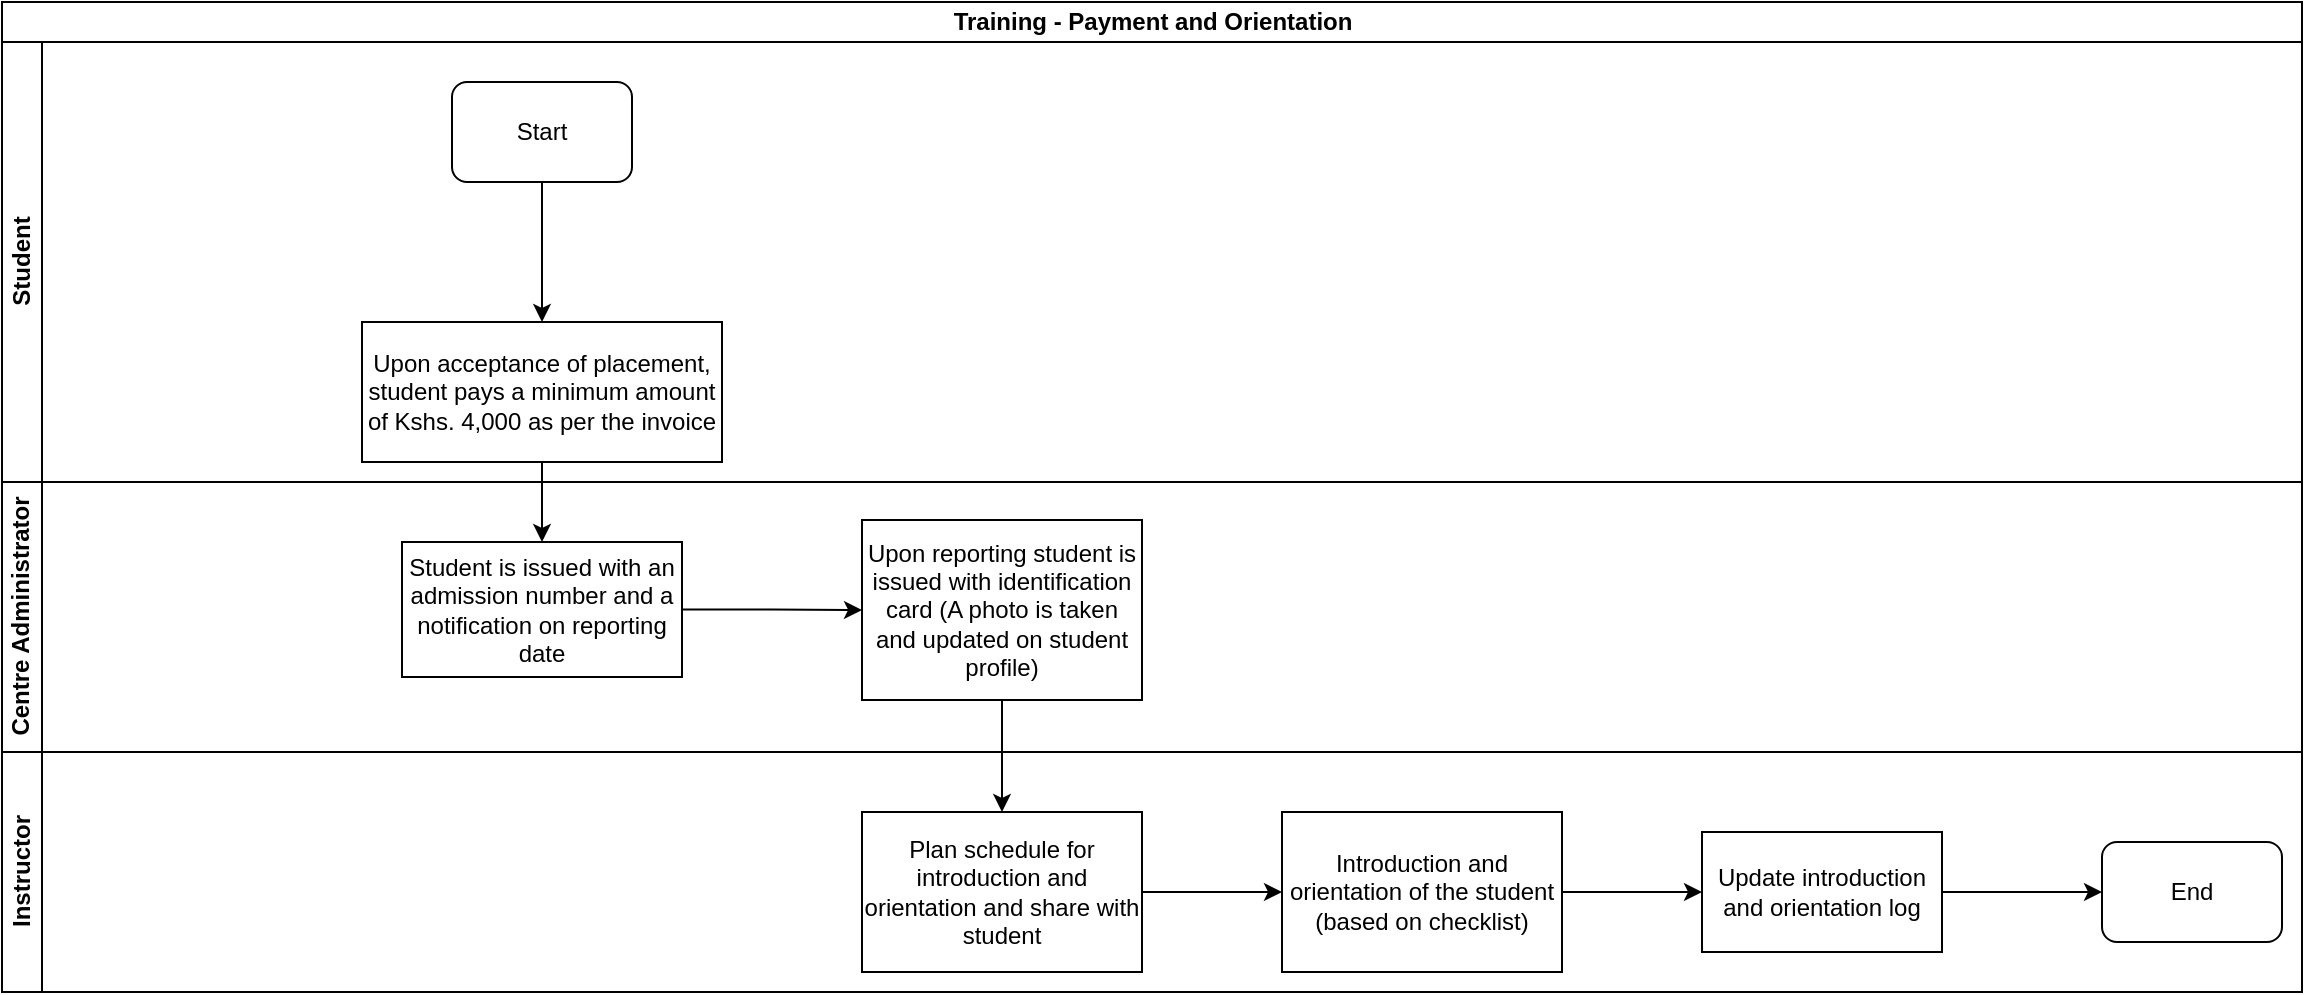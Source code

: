 <mxfile version="13.10.5" type="github">
  <diagram id="Pqlc716QHQSJm35RJsEu" name="Page-1">
    <mxGraphModel dx="1038" dy="547" grid="1" gridSize="10" guides="1" tooltips="1" connect="1" arrows="1" fold="1" page="1" pageScale="1" pageWidth="1169" pageHeight="827" math="0" shadow="0">
      <root>
        <mxCell id="0" />
        <mxCell id="1" parent="0" />
        <mxCell id="e2lktKPJc9hpXsIobjqQ-1" value="Training - Payment and Orientation" style="swimlane;html=1;childLayout=stackLayout;resizeParent=1;resizeParentMax=0;horizontal=1;startSize=20;horizontalStack=0;" vertex="1" parent="1">
          <mxGeometry x="10" y="10" width="1150" height="495" as="geometry" />
        </mxCell>
        <mxCell id="e2lktKPJc9hpXsIobjqQ-2" value="Student" style="swimlane;html=1;startSize=20;horizontal=0;" vertex="1" parent="e2lktKPJc9hpXsIobjqQ-1">
          <mxGeometry y="20" width="1150" height="220" as="geometry" />
        </mxCell>
        <mxCell id="e2lktKPJc9hpXsIobjqQ-5" value="Start" style="rounded=1;whiteSpace=wrap;html=1;" vertex="1" parent="e2lktKPJc9hpXsIobjqQ-2">
          <mxGeometry x="225" y="20" width="90" height="50" as="geometry" />
        </mxCell>
        <mxCell id="e2lktKPJc9hpXsIobjqQ-8" value="Upon acceptance of placement, student pays a minimum amount of Kshs. 4,000 as per the invoice" style="rounded=0;whiteSpace=wrap;html=1;" vertex="1" parent="e2lktKPJc9hpXsIobjqQ-2">
          <mxGeometry x="180" y="140" width="180" height="70" as="geometry" />
        </mxCell>
        <mxCell id="e2lktKPJc9hpXsIobjqQ-7" value="" style="edgeStyle=orthogonalEdgeStyle;rounded=0;orthogonalLoop=1;jettySize=auto;html=1;entryX=0.5;entryY=0;entryDx=0;entryDy=0;" edge="1" parent="e2lktKPJc9hpXsIobjqQ-2" source="e2lktKPJc9hpXsIobjqQ-5" target="e2lktKPJc9hpXsIobjqQ-8">
          <mxGeometry relative="1" as="geometry">
            <mxPoint x="270" y="150" as="targetPoint" />
          </mxGeometry>
        </mxCell>
        <mxCell id="e2lktKPJc9hpXsIobjqQ-3" value="Centre Administrator" style="swimlane;html=1;startSize=20;horizontal=0;" vertex="1" parent="e2lktKPJc9hpXsIobjqQ-1">
          <mxGeometry y="240" width="1150" height="135" as="geometry" />
        </mxCell>
        <mxCell id="e2lktKPJc9hpXsIobjqQ-9" value="Student is issued with an admission number and a notification on reporting date" style="whiteSpace=wrap;html=1;rounded=0;" vertex="1" parent="e2lktKPJc9hpXsIobjqQ-3">
          <mxGeometry x="200" y="30" width="140" height="67.5" as="geometry" />
        </mxCell>
        <mxCell id="e2lktKPJc9hpXsIobjqQ-4" value="Instructor" style="swimlane;html=1;startSize=20;horizontal=0;" vertex="1" parent="e2lktKPJc9hpXsIobjqQ-1">
          <mxGeometry y="375" width="1150" height="120" as="geometry" />
        </mxCell>
        <mxCell id="e2lktKPJc9hpXsIobjqQ-13" value="Plan schedule for introduction and orientation and share with student" style="whiteSpace=wrap;html=1;rounded=0;" vertex="1" parent="e2lktKPJc9hpXsIobjqQ-4">
          <mxGeometry x="430" y="30" width="140" height="80" as="geometry" />
        </mxCell>
        <mxCell id="e2lktKPJc9hpXsIobjqQ-15" value="Introduction and orientation of the student (based on checklist)" style="whiteSpace=wrap;html=1;rounded=0;" vertex="1" parent="e2lktKPJc9hpXsIobjqQ-4">
          <mxGeometry x="640" y="30" width="140" height="80" as="geometry" />
        </mxCell>
        <mxCell id="e2lktKPJc9hpXsIobjqQ-16" value="" style="edgeStyle=orthogonalEdgeStyle;rounded=0;orthogonalLoop=1;jettySize=auto;html=1;" edge="1" parent="e2lktKPJc9hpXsIobjqQ-4" source="e2lktKPJc9hpXsIobjqQ-13" target="e2lktKPJc9hpXsIobjqQ-15">
          <mxGeometry relative="1" as="geometry" />
        </mxCell>
        <mxCell id="e2lktKPJc9hpXsIobjqQ-17" value="Update introduction and orientation log" style="whiteSpace=wrap;html=1;rounded=0;" vertex="1" parent="e2lktKPJc9hpXsIobjqQ-4">
          <mxGeometry x="850" y="40" width="120" height="60" as="geometry" />
        </mxCell>
        <mxCell id="e2lktKPJc9hpXsIobjqQ-18" value="" style="edgeStyle=orthogonalEdgeStyle;rounded=0;orthogonalLoop=1;jettySize=auto;html=1;" edge="1" parent="e2lktKPJc9hpXsIobjqQ-4" source="e2lktKPJc9hpXsIobjqQ-15" target="e2lktKPJc9hpXsIobjqQ-17">
          <mxGeometry relative="1" as="geometry" />
        </mxCell>
        <mxCell id="e2lktKPJc9hpXsIobjqQ-21" value="End" style="rounded=1;whiteSpace=wrap;html=1;" vertex="1" parent="e2lktKPJc9hpXsIobjqQ-4">
          <mxGeometry x="1050" y="45" width="90" height="50" as="geometry" />
        </mxCell>
        <mxCell id="e2lktKPJc9hpXsIobjqQ-20" value="" style="edgeStyle=orthogonalEdgeStyle;rounded=0;orthogonalLoop=1;jettySize=auto;html=1;entryX=0;entryY=0.5;entryDx=0;entryDy=0;" edge="1" parent="e2lktKPJc9hpXsIobjqQ-4" source="e2lktKPJc9hpXsIobjqQ-17" target="e2lktKPJc9hpXsIobjqQ-21">
          <mxGeometry relative="1" as="geometry">
            <mxPoint x="1050" y="70" as="targetPoint" />
          </mxGeometry>
        </mxCell>
        <mxCell id="e2lktKPJc9hpXsIobjqQ-10" value="" style="edgeStyle=orthogonalEdgeStyle;rounded=0;orthogonalLoop=1;jettySize=auto;html=1;" edge="1" parent="e2lktKPJc9hpXsIobjqQ-1" source="e2lktKPJc9hpXsIobjqQ-8" target="e2lktKPJc9hpXsIobjqQ-9">
          <mxGeometry relative="1" as="geometry" />
        </mxCell>
        <mxCell id="e2lktKPJc9hpXsIobjqQ-14" value="" style="edgeStyle=orthogonalEdgeStyle;rounded=0;orthogonalLoop=1;jettySize=auto;html=1;" edge="1" parent="1" source="e2lktKPJc9hpXsIobjqQ-11" target="e2lktKPJc9hpXsIobjqQ-13">
          <mxGeometry relative="1" as="geometry" />
        </mxCell>
        <mxCell id="e2lktKPJc9hpXsIobjqQ-11" value="Upon reporting student is issued with identification card (A photo is taken and updated on student profile)" style="whiteSpace=wrap;html=1;rounded=0;" vertex="1" parent="1">
          <mxGeometry x="440" y="269" width="140" height="90" as="geometry" />
        </mxCell>
        <mxCell id="e2lktKPJc9hpXsIobjqQ-12" value="" style="edgeStyle=orthogonalEdgeStyle;rounded=0;orthogonalLoop=1;jettySize=auto;html=1;" edge="1" parent="1" source="e2lktKPJc9hpXsIobjqQ-9" target="e2lktKPJc9hpXsIobjqQ-11">
          <mxGeometry relative="1" as="geometry" />
        </mxCell>
      </root>
    </mxGraphModel>
  </diagram>
</mxfile>
